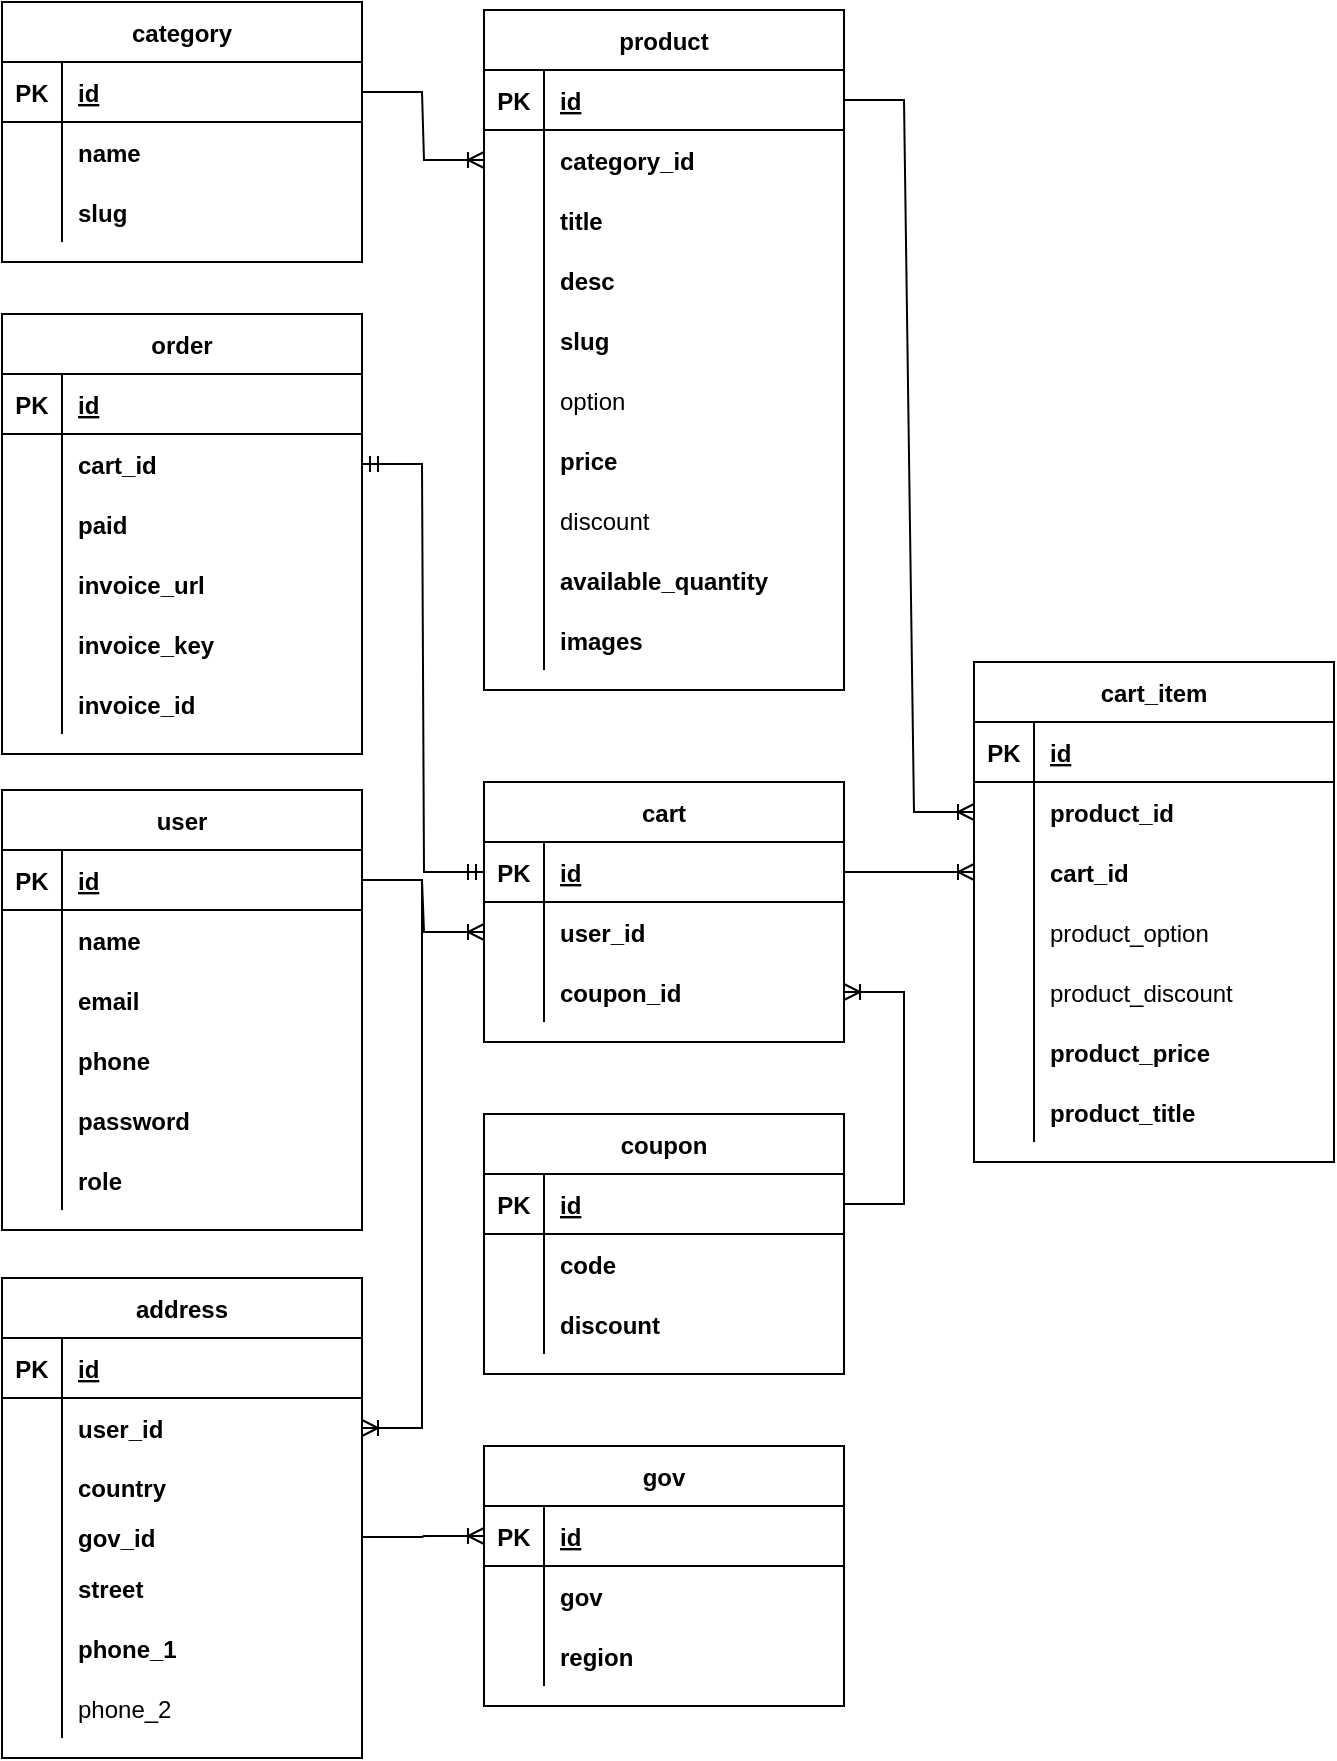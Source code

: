 <mxfile version="20.2.0" type="github">
  <diagram id="yO4egtlztJF1UKLNUE9K" name="Page-1">
    <mxGraphModel dx="1887" dy="2080" grid="1" gridSize="10" guides="1" tooltips="1" connect="1" arrows="1" fold="1" page="1" pageScale="1" pageWidth="850" pageHeight="1100" math="0" shadow="0">
      <root>
        <mxCell id="0" />
        <mxCell id="1" parent="0" />
        <mxCell id="jZWgJEJeX2BFUcKFa5xR-1" value="user" style="shape=table;startSize=30;container=1;collapsible=1;childLayout=tableLayout;fixedRows=1;rowLines=0;fontStyle=1;align=center;resizeLast=1;" parent="1" vertex="1">
          <mxGeometry x="122" y="-166" width="180" height="220" as="geometry" />
        </mxCell>
        <mxCell id="jZWgJEJeX2BFUcKFa5xR-2" value="" style="shape=tableRow;horizontal=0;startSize=0;swimlaneHead=0;swimlaneBody=0;fillColor=none;collapsible=0;dropTarget=0;points=[[0,0.5],[1,0.5]];portConstraint=eastwest;top=0;left=0;right=0;bottom=1;" parent="jZWgJEJeX2BFUcKFa5xR-1" vertex="1">
          <mxGeometry y="30" width="180" height="30" as="geometry" />
        </mxCell>
        <mxCell id="jZWgJEJeX2BFUcKFa5xR-3" value="PK" style="shape=partialRectangle;connectable=0;fillColor=none;top=0;left=0;bottom=0;right=0;fontStyle=1;overflow=hidden;" parent="jZWgJEJeX2BFUcKFa5xR-2" vertex="1">
          <mxGeometry width="30" height="30" as="geometry">
            <mxRectangle width="30" height="30" as="alternateBounds" />
          </mxGeometry>
        </mxCell>
        <mxCell id="jZWgJEJeX2BFUcKFa5xR-4" value="id" style="shape=partialRectangle;connectable=0;fillColor=none;top=0;left=0;bottom=0;right=0;align=left;spacingLeft=6;fontStyle=5;overflow=hidden;" parent="jZWgJEJeX2BFUcKFa5xR-2" vertex="1">
          <mxGeometry x="30" width="150" height="30" as="geometry">
            <mxRectangle width="150" height="30" as="alternateBounds" />
          </mxGeometry>
        </mxCell>
        <mxCell id="jZWgJEJeX2BFUcKFa5xR-5" value="" style="shape=tableRow;horizontal=0;startSize=0;swimlaneHead=0;swimlaneBody=0;fillColor=none;collapsible=0;dropTarget=0;points=[[0,0.5],[1,0.5]];portConstraint=eastwest;top=0;left=0;right=0;bottom=0;" parent="jZWgJEJeX2BFUcKFa5xR-1" vertex="1">
          <mxGeometry y="60" width="180" height="30" as="geometry" />
        </mxCell>
        <mxCell id="jZWgJEJeX2BFUcKFa5xR-6" value="" style="shape=partialRectangle;connectable=0;fillColor=none;top=0;left=0;bottom=0;right=0;editable=1;overflow=hidden;" parent="jZWgJEJeX2BFUcKFa5xR-5" vertex="1">
          <mxGeometry width="30" height="30" as="geometry">
            <mxRectangle width="30" height="30" as="alternateBounds" />
          </mxGeometry>
        </mxCell>
        <mxCell id="jZWgJEJeX2BFUcKFa5xR-7" value="name" style="shape=partialRectangle;connectable=0;fillColor=none;top=0;left=0;bottom=0;right=0;align=left;spacingLeft=6;overflow=hidden;fontStyle=1" parent="jZWgJEJeX2BFUcKFa5xR-5" vertex="1">
          <mxGeometry x="30" width="150" height="30" as="geometry">
            <mxRectangle width="150" height="30" as="alternateBounds" />
          </mxGeometry>
        </mxCell>
        <mxCell id="jZWgJEJeX2BFUcKFa5xR-19" value="" style="shape=tableRow;horizontal=0;startSize=0;swimlaneHead=0;swimlaneBody=0;fillColor=none;collapsible=0;dropTarget=0;points=[[0,0.5],[1,0.5]];portConstraint=eastwest;top=0;left=0;right=0;bottom=0;" parent="jZWgJEJeX2BFUcKFa5xR-1" vertex="1">
          <mxGeometry y="90" width="180" height="30" as="geometry" />
        </mxCell>
        <mxCell id="jZWgJEJeX2BFUcKFa5xR-20" value="" style="shape=partialRectangle;connectable=0;fillColor=none;top=0;left=0;bottom=0;right=0;editable=1;overflow=hidden;" parent="jZWgJEJeX2BFUcKFa5xR-19" vertex="1">
          <mxGeometry width="30" height="30" as="geometry">
            <mxRectangle width="30" height="30" as="alternateBounds" />
          </mxGeometry>
        </mxCell>
        <mxCell id="jZWgJEJeX2BFUcKFa5xR-21" value="email" style="shape=partialRectangle;connectable=0;fillColor=none;top=0;left=0;bottom=0;right=0;align=left;spacingLeft=6;overflow=hidden;fontStyle=1" parent="jZWgJEJeX2BFUcKFa5xR-19" vertex="1">
          <mxGeometry x="30" width="150" height="30" as="geometry">
            <mxRectangle width="150" height="30" as="alternateBounds" />
          </mxGeometry>
        </mxCell>
        <mxCell id="jZWgJEJeX2BFUcKFa5xR-22" value="" style="shape=tableRow;horizontal=0;startSize=0;swimlaneHead=0;swimlaneBody=0;fillColor=none;collapsible=0;dropTarget=0;points=[[0,0.5],[1,0.5]];portConstraint=eastwest;top=0;left=0;right=0;bottom=0;" parent="jZWgJEJeX2BFUcKFa5xR-1" vertex="1">
          <mxGeometry y="120" width="180" height="30" as="geometry" />
        </mxCell>
        <mxCell id="jZWgJEJeX2BFUcKFa5xR-23" value="" style="shape=partialRectangle;connectable=0;fillColor=none;top=0;left=0;bottom=0;right=0;editable=1;overflow=hidden;" parent="jZWgJEJeX2BFUcKFa5xR-22" vertex="1">
          <mxGeometry width="30" height="30" as="geometry">
            <mxRectangle width="30" height="30" as="alternateBounds" />
          </mxGeometry>
        </mxCell>
        <mxCell id="jZWgJEJeX2BFUcKFa5xR-24" value="phone" style="shape=partialRectangle;connectable=0;fillColor=none;top=0;left=0;bottom=0;right=0;align=left;spacingLeft=6;overflow=hidden;fontStyle=1" parent="jZWgJEJeX2BFUcKFa5xR-22" vertex="1">
          <mxGeometry x="30" width="150" height="30" as="geometry">
            <mxRectangle width="150" height="30" as="alternateBounds" />
          </mxGeometry>
        </mxCell>
        <mxCell id="jZWgJEJeX2BFUcKFa5xR-25" value="" style="shape=tableRow;horizontal=0;startSize=0;swimlaneHead=0;swimlaneBody=0;fillColor=none;collapsible=0;dropTarget=0;points=[[0,0.5],[1,0.5]];portConstraint=eastwest;top=0;left=0;right=0;bottom=0;" parent="jZWgJEJeX2BFUcKFa5xR-1" vertex="1">
          <mxGeometry y="150" width="180" height="30" as="geometry" />
        </mxCell>
        <mxCell id="jZWgJEJeX2BFUcKFa5xR-26" value="" style="shape=partialRectangle;connectable=0;fillColor=none;top=0;left=0;bottom=0;right=0;editable=1;overflow=hidden;" parent="jZWgJEJeX2BFUcKFa5xR-25" vertex="1">
          <mxGeometry width="30" height="30" as="geometry">
            <mxRectangle width="30" height="30" as="alternateBounds" />
          </mxGeometry>
        </mxCell>
        <mxCell id="jZWgJEJeX2BFUcKFa5xR-27" value="password" style="shape=partialRectangle;connectable=0;fillColor=none;top=0;left=0;bottom=0;right=0;align=left;spacingLeft=6;overflow=hidden;fontStyle=1" parent="jZWgJEJeX2BFUcKFa5xR-25" vertex="1">
          <mxGeometry x="30" width="150" height="30" as="geometry">
            <mxRectangle width="150" height="30" as="alternateBounds" />
          </mxGeometry>
        </mxCell>
        <mxCell id="fHHuDOQ30_a5mqjMAc2Q-1" value="" style="shape=tableRow;horizontal=0;startSize=0;swimlaneHead=0;swimlaneBody=0;fillColor=none;collapsible=0;dropTarget=0;points=[[0,0.5],[1,0.5]];portConstraint=eastwest;top=0;left=0;right=0;bottom=0;" vertex="1" parent="jZWgJEJeX2BFUcKFa5xR-1">
          <mxGeometry y="180" width="180" height="30" as="geometry" />
        </mxCell>
        <mxCell id="fHHuDOQ30_a5mqjMAc2Q-2" value="" style="shape=partialRectangle;connectable=0;fillColor=none;top=0;left=0;bottom=0;right=0;editable=1;overflow=hidden;" vertex="1" parent="fHHuDOQ30_a5mqjMAc2Q-1">
          <mxGeometry width="30" height="30" as="geometry">
            <mxRectangle width="30" height="30" as="alternateBounds" />
          </mxGeometry>
        </mxCell>
        <mxCell id="fHHuDOQ30_a5mqjMAc2Q-3" value="role" style="shape=partialRectangle;connectable=0;fillColor=none;top=0;left=0;bottom=0;right=0;align=left;spacingLeft=6;overflow=hidden;fontStyle=1" vertex="1" parent="fHHuDOQ30_a5mqjMAc2Q-1">
          <mxGeometry x="30" width="150" height="30" as="geometry">
            <mxRectangle width="150" height="30" as="alternateBounds" />
          </mxGeometry>
        </mxCell>
        <mxCell id="jZWgJEJeX2BFUcKFa5xR-31" value="address" style="shape=table;startSize=30;container=1;collapsible=1;childLayout=tableLayout;fixedRows=1;rowLines=0;fontStyle=1;align=center;resizeLast=1;" parent="1" vertex="1">
          <mxGeometry x="122" y="78" width="180" height="240" as="geometry" />
        </mxCell>
        <mxCell id="jZWgJEJeX2BFUcKFa5xR-32" value="" style="shape=tableRow;horizontal=0;startSize=0;swimlaneHead=0;swimlaneBody=0;fillColor=none;collapsible=0;dropTarget=0;points=[[0,0.5],[1,0.5]];portConstraint=eastwest;top=0;left=0;right=0;bottom=1;" parent="jZWgJEJeX2BFUcKFa5xR-31" vertex="1">
          <mxGeometry y="30" width="180" height="30" as="geometry" />
        </mxCell>
        <mxCell id="jZWgJEJeX2BFUcKFa5xR-33" value="PK" style="shape=partialRectangle;connectable=0;fillColor=none;top=0;left=0;bottom=0;right=0;fontStyle=1;overflow=hidden;" parent="jZWgJEJeX2BFUcKFa5xR-32" vertex="1">
          <mxGeometry width="30" height="30" as="geometry">
            <mxRectangle width="30" height="30" as="alternateBounds" />
          </mxGeometry>
        </mxCell>
        <mxCell id="jZWgJEJeX2BFUcKFa5xR-34" value="id" style="shape=partialRectangle;connectable=0;fillColor=none;top=0;left=0;bottom=0;right=0;align=left;spacingLeft=6;fontStyle=5;overflow=hidden;" parent="jZWgJEJeX2BFUcKFa5xR-32" vertex="1">
          <mxGeometry x="30" width="150" height="30" as="geometry">
            <mxRectangle width="150" height="30" as="alternateBounds" />
          </mxGeometry>
        </mxCell>
        <mxCell id="jZWgJEJeX2BFUcKFa5xR-35" value="" style="shape=tableRow;horizontal=0;startSize=0;swimlaneHead=0;swimlaneBody=0;fillColor=none;collapsible=0;dropTarget=0;points=[[0,0.5],[1,0.5]];portConstraint=eastwest;top=0;left=0;right=0;bottom=0;" parent="jZWgJEJeX2BFUcKFa5xR-31" vertex="1">
          <mxGeometry y="60" width="180" height="30" as="geometry" />
        </mxCell>
        <mxCell id="jZWgJEJeX2BFUcKFa5xR-36" value="" style="shape=partialRectangle;connectable=0;fillColor=none;top=0;left=0;bottom=0;right=0;editable=1;overflow=hidden;" parent="jZWgJEJeX2BFUcKFa5xR-35" vertex="1">
          <mxGeometry width="30" height="30" as="geometry">
            <mxRectangle width="30" height="30" as="alternateBounds" />
          </mxGeometry>
        </mxCell>
        <mxCell id="jZWgJEJeX2BFUcKFa5xR-37" value="user_id" style="shape=partialRectangle;connectable=0;fillColor=none;top=0;left=0;bottom=0;right=0;align=left;spacingLeft=6;overflow=hidden;fontStyle=1" parent="jZWgJEJeX2BFUcKFa5xR-35" vertex="1">
          <mxGeometry x="30" width="150" height="30" as="geometry">
            <mxRectangle width="150" height="30" as="alternateBounds" />
          </mxGeometry>
        </mxCell>
        <mxCell id="jZWgJEJeX2BFUcKFa5xR-44" value="" style="shape=tableRow;horizontal=0;startSize=0;swimlaneHead=0;swimlaneBody=0;fillColor=none;collapsible=0;dropTarget=0;points=[[0,0.5],[1,0.5]];portConstraint=eastwest;top=0;left=0;right=0;bottom=0;" parent="jZWgJEJeX2BFUcKFa5xR-31" vertex="1">
          <mxGeometry y="90" width="180" height="29" as="geometry" />
        </mxCell>
        <mxCell id="jZWgJEJeX2BFUcKFa5xR-45" value="" style="shape=partialRectangle;connectable=0;fillColor=none;top=0;left=0;bottom=0;right=0;editable=1;overflow=hidden;" parent="jZWgJEJeX2BFUcKFa5xR-44" vertex="1">
          <mxGeometry width="30" height="29" as="geometry">
            <mxRectangle width="30" height="29" as="alternateBounds" />
          </mxGeometry>
        </mxCell>
        <mxCell id="jZWgJEJeX2BFUcKFa5xR-46" value="country" style="shape=partialRectangle;connectable=0;fillColor=none;top=0;left=0;bottom=0;right=0;align=left;spacingLeft=6;overflow=hidden;fontStyle=1" parent="jZWgJEJeX2BFUcKFa5xR-44" vertex="1">
          <mxGeometry x="30" width="150" height="29" as="geometry">
            <mxRectangle width="150" height="29" as="alternateBounds" />
          </mxGeometry>
        </mxCell>
        <mxCell id="jZWgJEJeX2BFUcKFa5xR-47" value="" style="shape=tableRow;horizontal=0;startSize=0;swimlaneHead=0;swimlaneBody=0;fillColor=none;collapsible=0;dropTarget=0;points=[[0,0.5],[1,0.5]];portConstraint=eastwest;top=0;left=0;right=0;bottom=0;" parent="jZWgJEJeX2BFUcKFa5xR-31" vertex="1">
          <mxGeometry y="119" width="180" height="21" as="geometry" />
        </mxCell>
        <mxCell id="jZWgJEJeX2BFUcKFa5xR-48" value="" style="shape=partialRectangle;connectable=0;fillColor=none;top=0;left=0;bottom=0;right=0;editable=1;overflow=hidden;" parent="jZWgJEJeX2BFUcKFa5xR-47" vertex="1">
          <mxGeometry width="30" height="21" as="geometry">
            <mxRectangle width="30" height="21" as="alternateBounds" />
          </mxGeometry>
        </mxCell>
        <mxCell id="jZWgJEJeX2BFUcKFa5xR-49" value="gov_id" style="shape=partialRectangle;connectable=0;fillColor=none;top=0;left=0;bottom=0;right=0;align=left;spacingLeft=6;overflow=hidden;fontStyle=1" parent="jZWgJEJeX2BFUcKFa5xR-47" vertex="1">
          <mxGeometry x="30" width="150" height="21" as="geometry">
            <mxRectangle width="150" height="21" as="alternateBounds" />
          </mxGeometry>
        </mxCell>
        <mxCell id="jZWgJEJeX2BFUcKFa5xR-54" value="" style="shape=tableRow;horizontal=0;startSize=0;swimlaneHead=0;swimlaneBody=0;fillColor=none;collapsible=0;dropTarget=0;points=[[0,0.5],[1,0.5]];portConstraint=eastwest;top=0;left=0;right=0;bottom=0;" parent="jZWgJEJeX2BFUcKFa5xR-31" vertex="1">
          <mxGeometry y="140" width="180" height="30" as="geometry" />
        </mxCell>
        <mxCell id="jZWgJEJeX2BFUcKFa5xR-55" value="" style="shape=partialRectangle;connectable=0;fillColor=none;top=0;left=0;bottom=0;right=0;editable=1;overflow=hidden;" parent="jZWgJEJeX2BFUcKFa5xR-54" vertex="1">
          <mxGeometry width="30" height="30" as="geometry">
            <mxRectangle width="30" height="30" as="alternateBounds" />
          </mxGeometry>
        </mxCell>
        <mxCell id="jZWgJEJeX2BFUcKFa5xR-56" value="street" style="shape=partialRectangle;connectable=0;fillColor=none;top=0;left=0;bottom=0;right=0;align=left;spacingLeft=6;overflow=hidden;fontStyle=1" parent="jZWgJEJeX2BFUcKFa5xR-54" vertex="1">
          <mxGeometry x="30" width="150" height="30" as="geometry">
            <mxRectangle width="150" height="30" as="alternateBounds" />
          </mxGeometry>
        </mxCell>
        <mxCell id="fHHuDOQ30_a5mqjMAc2Q-124" value="" style="shape=tableRow;horizontal=0;startSize=0;swimlaneHead=0;swimlaneBody=0;fillColor=none;collapsible=0;dropTarget=0;points=[[0,0.5],[1,0.5]];portConstraint=eastwest;top=0;left=0;right=0;bottom=0;" vertex="1" parent="jZWgJEJeX2BFUcKFa5xR-31">
          <mxGeometry y="170" width="180" height="30" as="geometry" />
        </mxCell>
        <mxCell id="fHHuDOQ30_a5mqjMAc2Q-125" value="" style="shape=partialRectangle;connectable=0;fillColor=none;top=0;left=0;bottom=0;right=0;editable=1;overflow=hidden;" vertex="1" parent="fHHuDOQ30_a5mqjMAc2Q-124">
          <mxGeometry width="30" height="30" as="geometry">
            <mxRectangle width="30" height="30" as="alternateBounds" />
          </mxGeometry>
        </mxCell>
        <mxCell id="fHHuDOQ30_a5mqjMAc2Q-126" value="phone_1" style="shape=partialRectangle;connectable=0;fillColor=none;top=0;left=0;bottom=0;right=0;align=left;spacingLeft=6;overflow=hidden;fontStyle=1" vertex="1" parent="fHHuDOQ30_a5mqjMAc2Q-124">
          <mxGeometry x="30" width="150" height="30" as="geometry">
            <mxRectangle width="150" height="30" as="alternateBounds" />
          </mxGeometry>
        </mxCell>
        <mxCell id="fHHuDOQ30_a5mqjMAc2Q-127" value="" style="shape=tableRow;horizontal=0;startSize=0;swimlaneHead=0;swimlaneBody=0;fillColor=none;collapsible=0;dropTarget=0;points=[[0,0.5],[1,0.5]];portConstraint=eastwest;top=0;left=0;right=0;bottom=0;" vertex="1" parent="jZWgJEJeX2BFUcKFa5xR-31">
          <mxGeometry y="200" width="180" height="30" as="geometry" />
        </mxCell>
        <mxCell id="fHHuDOQ30_a5mqjMAc2Q-128" value="" style="shape=partialRectangle;connectable=0;fillColor=none;top=0;left=0;bottom=0;right=0;editable=1;overflow=hidden;" vertex="1" parent="fHHuDOQ30_a5mqjMAc2Q-127">
          <mxGeometry width="30" height="30" as="geometry">
            <mxRectangle width="30" height="30" as="alternateBounds" />
          </mxGeometry>
        </mxCell>
        <mxCell id="fHHuDOQ30_a5mqjMAc2Q-129" value="phone_2" style="shape=partialRectangle;connectable=0;fillColor=none;top=0;left=0;bottom=0;right=0;align=left;spacingLeft=6;overflow=hidden;fontStyle=0" vertex="1" parent="fHHuDOQ30_a5mqjMAc2Q-127">
          <mxGeometry x="30" width="150" height="30" as="geometry">
            <mxRectangle width="150" height="30" as="alternateBounds" />
          </mxGeometry>
        </mxCell>
        <mxCell id="jZWgJEJeX2BFUcKFa5xR-53" value="" style="edgeStyle=entityRelationEdgeStyle;fontSize=12;html=1;endArrow=ERoneToMany;rounded=0;exitX=1;exitY=0.5;exitDx=0;exitDy=0;startSize=15;entryX=1;entryY=0.5;entryDx=0;entryDy=0;" parent="1" source="jZWgJEJeX2BFUcKFa5xR-2" target="jZWgJEJeX2BFUcKFa5xR-35" edge="1">
          <mxGeometry width="100" height="100" relative="1" as="geometry">
            <mxPoint x="301" y="-37" as="sourcePoint" />
            <mxPoint x="351" y="123" as="targetPoint" />
          </mxGeometry>
        </mxCell>
        <mxCell id="jZWgJEJeX2BFUcKFa5xR-57" value="product" style="shape=table;startSize=30;container=1;collapsible=1;childLayout=tableLayout;fixedRows=1;rowLines=0;fontStyle=1;align=center;resizeLast=1;" parent="1" vertex="1">
          <mxGeometry x="363" y="-556" width="180" height="340" as="geometry" />
        </mxCell>
        <mxCell id="jZWgJEJeX2BFUcKFa5xR-58" value="" style="shape=tableRow;horizontal=0;startSize=0;swimlaneHead=0;swimlaneBody=0;fillColor=none;collapsible=0;dropTarget=0;points=[[0,0.5],[1,0.5]];portConstraint=eastwest;top=0;left=0;right=0;bottom=1;" parent="jZWgJEJeX2BFUcKFa5xR-57" vertex="1">
          <mxGeometry y="30" width="180" height="30" as="geometry" />
        </mxCell>
        <mxCell id="jZWgJEJeX2BFUcKFa5xR-59" value="PK" style="shape=partialRectangle;connectable=0;fillColor=none;top=0;left=0;bottom=0;right=0;fontStyle=1;overflow=hidden;" parent="jZWgJEJeX2BFUcKFa5xR-58" vertex="1">
          <mxGeometry width="30" height="30" as="geometry">
            <mxRectangle width="30" height="30" as="alternateBounds" />
          </mxGeometry>
        </mxCell>
        <mxCell id="jZWgJEJeX2BFUcKFa5xR-60" value="id" style="shape=partialRectangle;connectable=0;fillColor=none;top=0;left=0;bottom=0;right=0;align=left;spacingLeft=6;fontStyle=5;overflow=hidden;" parent="jZWgJEJeX2BFUcKFa5xR-58" vertex="1">
          <mxGeometry x="30" width="150" height="30" as="geometry">
            <mxRectangle width="150" height="30" as="alternateBounds" />
          </mxGeometry>
        </mxCell>
        <mxCell id="jZWgJEJeX2BFUcKFa5xR-67" value="" style="shape=tableRow;horizontal=0;startSize=0;swimlaneHead=0;swimlaneBody=0;fillColor=none;collapsible=0;dropTarget=0;points=[[0,0.5],[1,0.5]];portConstraint=eastwest;top=0;left=0;right=0;bottom=0;fontStyle=1" parent="jZWgJEJeX2BFUcKFa5xR-57" vertex="1">
          <mxGeometry y="60" width="180" height="30" as="geometry" />
        </mxCell>
        <mxCell id="jZWgJEJeX2BFUcKFa5xR-68" value="" style="shape=partialRectangle;connectable=0;fillColor=none;top=0;left=0;bottom=0;right=0;editable=1;overflow=hidden;" parent="jZWgJEJeX2BFUcKFa5xR-67" vertex="1">
          <mxGeometry width="30" height="30" as="geometry">
            <mxRectangle width="30" height="30" as="alternateBounds" />
          </mxGeometry>
        </mxCell>
        <mxCell id="jZWgJEJeX2BFUcKFa5xR-69" value="category_id" style="shape=partialRectangle;connectable=0;fillColor=none;top=0;left=0;bottom=0;right=0;align=left;spacingLeft=6;overflow=hidden;fontStyle=1" parent="jZWgJEJeX2BFUcKFa5xR-67" vertex="1">
          <mxGeometry x="30" width="150" height="30" as="geometry">
            <mxRectangle width="150" height="30" as="alternateBounds" />
          </mxGeometry>
        </mxCell>
        <mxCell id="fHHuDOQ30_a5mqjMAc2Q-49" value="" style="shape=tableRow;horizontal=0;startSize=0;swimlaneHead=0;swimlaneBody=0;fillColor=none;collapsible=0;dropTarget=0;points=[[0,0.5],[1,0.5]];portConstraint=eastwest;top=0;left=0;right=0;bottom=0;fontStyle=1" vertex="1" parent="jZWgJEJeX2BFUcKFa5xR-57">
          <mxGeometry y="90" width="180" height="30" as="geometry" />
        </mxCell>
        <mxCell id="fHHuDOQ30_a5mqjMAc2Q-50" value="" style="shape=partialRectangle;connectable=0;fillColor=none;top=0;left=0;bottom=0;right=0;editable=1;overflow=hidden;" vertex="1" parent="fHHuDOQ30_a5mqjMAc2Q-49">
          <mxGeometry width="30" height="30" as="geometry">
            <mxRectangle width="30" height="30" as="alternateBounds" />
          </mxGeometry>
        </mxCell>
        <mxCell id="fHHuDOQ30_a5mqjMAc2Q-51" value="title" style="shape=partialRectangle;connectable=0;fillColor=none;top=0;left=0;bottom=0;right=0;align=left;spacingLeft=6;overflow=hidden;fontStyle=1" vertex="1" parent="fHHuDOQ30_a5mqjMAc2Q-49">
          <mxGeometry x="30" width="150" height="30" as="geometry">
            <mxRectangle width="150" height="30" as="alternateBounds" />
          </mxGeometry>
        </mxCell>
        <mxCell id="fHHuDOQ30_a5mqjMAc2Q-52" value="" style="shape=tableRow;horizontal=0;startSize=0;swimlaneHead=0;swimlaneBody=0;fillColor=none;collapsible=0;dropTarget=0;points=[[0,0.5],[1,0.5]];portConstraint=eastwest;top=0;left=0;right=0;bottom=0;fontStyle=1" vertex="1" parent="jZWgJEJeX2BFUcKFa5xR-57">
          <mxGeometry y="120" width="180" height="30" as="geometry" />
        </mxCell>
        <mxCell id="fHHuDOQ30_a5mqjMAc2Q-53" value="" style="shape=partialRectangle;connectable=0;fillColor=none;top=0;left=0;bottom=0;right=0;editable=1;overflow=hidden;" vertex="1" parent="fHHuDOQ30_a5mqjMAc2Q-52">
          <mxGeometry width="30" height="30" as="geometry">
            <mxRectangle width="30" height="30" as="alternateBounds" />
          </mxGeometry>
        </mxCell>
        <mxCell id="fHHuDOQ30_a5mqjMAc2Q-54" value="desc" style="shape=partialRectangle;connectable=0;fillColor=none;top=0;left=0;bottom=0;right=0;align=left;spacingLeft=6;overflow=hidden;fontStyle=1" vertex="1" parent="fHHuDOQ30_a5mqjMAc2Q-52">
          <mxGeometry x="30" width="150" height="30" as="geometry">
            <mxRectangle width="150" height="30" as="alternateBounds" />
          </mxGeometry>
        </mxCell>
        <mxCell id="fHHuDOQ30_a5mqjMAc2Q-55" value="" style="shape=tableRow;horizontal=0;startSize=0;swimlaneHead=0;swimlaneBody=0;fillColor=none;collapsible=0;dropTarget=0;points=[[0,0.5],[1,0.5]];portConstraint=eastwest;top=0;left=0;right=0;bottom=0;fontStyle=1" vertex="1" parent="jZWgJEJeX2BFUcKFa5xR-57">
          <mxGeometry y="150" width="180" height="30" as="geometry" />
        </mxCell>
        <mxCell id="fHHuDOQ30_a5mqjMAc2Q-56" value="" style="shape=partialRectangle;connectable=0;fillColor=none;top=0;left=0;bottom=0;right=0;editable=1;overflow=hidden;" vertex="1" parent="fHHuDOQ30_a5mqjMAc2Q-55">
          <mxGeometry width="30" height="30" as="geometry">
            <mxRectangle width="30" height="30" as="alternateBounds" />
          </mxGeometry>
        </mxCell>
        <mxCell id="fHHuDOQ30_a5mqjMAc2Q-57" value="slug" style="shape=partialRectangle;connectable=0;fillColor=none;top=0;left=0;bottom=0;right=0;align=left;spacingLeft=6;overflow=hidden;fontStyle=1" vertex="1" parent="fHHuDOQ30_a5mqjMAc2Q-55">
          <mxGeometry x="30" width="150" height="30" as="geometry">
            <mxRectangle width="150" height="30" as="alternateBounds" />
          </mxGeometry>
        </mxCell>
        <mxCell id="fHHuDOQ30_a5mqjMAc2Q-59" value="" style="shape=tableRow;horizontal=0;startSize=0;swimlaneHead=0;swimlaneBody=0;fillColor=none;collapsible=0;dropTarget=0;points=[[0,0.5],[1,0.5]];portConstraint=eastwest;top=0;left=0;right=0;bottom=0;fontStyle=1" vertex="1" parent="jZWgJEJeX2BFUcKFa5xR-57">
          <mxGeometry y="180" width="180" height="30" as="geometry" />
        </mxCell>
        <mxCell id="fHHuDOQ30_a5mqjMAc2Q-60" value="" style="shape=partialRectangle;connectable=0;fillColor=none;top=0;left=0;bottom=0;right=0;editable=1;overflow=hidden;" vertex="1" parent="fHHuDOQ30_a5mqjMAc2Q-59">
          <mxGeometry width="30" height="30" as="geometry">
            <mxRectangle width="30" height="30" as="alternateBounds" />
          </mxGeometry>
        </mxCell>
        <mxCell id="fHHuDOQ30_a5mqjMAc2Q-61" value="option" style="shape=partialRectangle;connectable=0;fillColor=none;top=0;left=0;bottom=0;right=0;align=left;spacingLeft=6;overflow=hidden;fontStyle=0" vertex="1" parent="fHHuDOQ30_a5mqjMAc2Q-59">
          <mxGeometry x="30" width="150" height="30" as="geometry">
            <mxRectangle width="150" height="30" as="alternateBounds" />
          </mxGeometry>
        </mxCell>
        <mxCell id="fHHuDOQ30_a5mqjMAc2Q-62" value="" style="shape=tableRow;horizontal=0;startSize=0;swimlaneHead=0;swimlaneBody=0;fillColor=none;collapsible=0;dropTarget=0;points=[[0,0.5],[1,0.5]];portConstraint=eastwest;top=0;left=0;right=0;bottom=0;fontStyle=1" vertex="1" parent="jZWgJEJeX2BFUcKFa5xR-57">
          <mxGeometry y="210" width="180" height="30" as="geometry" />
        </mxCell>
        <mxCell id="fHHuDOQ30_a5mqjMAc2Q-63" value="" style="shape=partialRectangle;connectable=0;fillColor=none;top=0;left=0;bottom=0;right=0;editable=1;overflow=hidden;" vertex="1" parent="fHHuDOQ30_a5mqjMAc2Q-62">
          <mxGeometry width="30" height="30" as="geometry">
            <mxRectangle width="30" height="30" as="alternateBounds" />
          </mxGeometry>
        </mxCell>
        <mxCell id="fHHuDOQ30_a5mqjMAc2Q-64" value="price" style="shape=partialRectangle;connectable=0;fillColor=none;top=0;left=0;bottom=0;right=0;align=left;spacingLeft=6;overflow=hidden;fontStyle=1" vertex="1" parent="fHHuDOQ30_a5mqjMAc2Q-62">
          <mxGeometry x="30" width="150" height="30" as="geometry">
            <mxRectangle width="150" height="30" as="alternateBounds" />
          </mxGeometry>
        </mxCell>
        <mxCell id="fHHuDOQ30_a5mqjMAc2Q-65" value="" style="shape=tableRow;horizontal=0;startSize=0;swimlaneHead=0;swimlaneBody=0;fillColor=none;collapsible=0;dropTarget=0;points=[[0,0.5],[1,0.5]];portConstraint=eastwest;top=0;left=0;right=0;bottom=0;fontStyle=1" vertex="1" parent="jZWgJEJeX2BFUcKFa5xR-57">
          <mxGeometry y="240" width="180" height="30" as="geometry" />
        </mxCell>
        <mxCell id="fHHuDOQ30_a5mqjMAc2Q-66" value="" style="shape=partialRectangle;connectable=0;fillColor=none;top=0;left=0;bottom=0;right=0;editable=1;overflow=hidden;" vertex="1" parent="fHHuDOQ30_a5mqjMAc2Q-65">
          <mxGeometry width="30" height="30" as="geometry">
            <mxRectangle width="30" height="30" as="alternateBounds" />
          </mxGeometry>
        </mxCell>
        <mxCell id="fHHuDOQ30_a5mqjMAc2Q-67" value="discount" style="shape=partialRectangle;connectable=0;fillColor=none;top=0;left=0;bottom=0;right=0;align=left;spacingLeft=6;overflow=hidden;fontStyle=0" vertex="1" parent="fHHuDOQ30_a5mqjMAc2Q-65">
          <mxGeometry x="30" width="150" height="30" as="geometry">
            <mxRectangle width="150" height="30" as="alternateBounds" />
          </mxGeometry>
        </mxCell>
        <mxCell id="fHHuDOQ30_a5mqjMAc2Q-68" value="" style="shape=tableRow;horizontal=0;startSize=0;swimlaneHead=0;swimlaneBody=0;fillColor=none;collapsible=0;dropTarget=0;points=[[0,0.5],[1,0.5]];portConstraint=eastwest;top=0;left=0;right=0;bottom=0;fontStyle=1" vertex="1" parent="jZWgJEJeX2BFUcKFa5xR-57">
          <mxGeometry y="270" width="180" height="30" as="geometry" />
        </mxCell>
        <mxCell id="fHHuDOQ30_a5mqjMAc2Q-69" value="" style="shape=partialRectangle;connectable=0;fillColor=none;top=0;left=0;bottom=0;right=0;editable=1;overflow=hidden;" vertex="1" parent="fHHuDOQ30_a5mqjMAc2Q-68">
          <mxGeometry width="30" height="30" as="geometry">
            <mxRectangle width="30" height="30" as="alternateBounds" />
          </mxGeometry>
        </mxCell>
        <mxCell id="fHHuDOQ30_a5mqjMAc2Q-70" value="available_quantity" style="shape=partialRectangle;connectable=0;fillColor=none;top=0;left=0;bottom=0;right=0;align=left;spacingLeft=6;overflow=hidden;fontStyle=1" vertex="1" parent="fHHuDOQ30_a5mqjMAc2Q-68">
          <mxGeometry x="30" width="150" height="30" as="geometry">
            <mxRectangle width="150" height="30" as="alternateBounds" />
          </mxGeometry>
        </mxCell>
        <mxCell id="fHHuDOQ30_a5mqjMAc2Q-71" value="" style="shape=tableRow;horizontal=0;startSize=0;swimlaneHead=0;swimlaneBody=0;fillColor=none;collapsible=0;dropTarget=0;points=[[0,0.5],[1,0.5]];portConstraint=eastwest;top=0;left=0;right=0;bottom=0;fontStyle=1" vertex="1" parent="jZWgJEJeX2BFUcKFa5xR-57">
          <mxGeometry y="300" width="180" height="30" as="geometry" />
        </mxCell>
        <mxCell id="fHHuDOQ30_a5mqjMAc2Q-72" value="" style="shape=partialRectangle;connectable=0;fillColor=none;top=0;left=0;bottom=0;right=0;editable=1;overflow=hidden;" vertex="1" parent="fHHuDOQ30_a5mqjMAc2Q-71">
          <mxGeometry width="30" height="30" as="geometry">
            <mxRectangle width="30" height="30" as="alternateBounds" />
          </mxGeometry>
        </mxCell>
        <mxCell id="fHHuDOQ30_a5mqjMAc2Q-73" value="images" style="shape=partialRectangle;connectable=0;fillColor=none;top=0;left=0;bottom=0;right=0;align=left;spacingLeft=6;overflow=hidden;fontStyle=1" vertex="1" parent="fHHuDOQ30_a5mqjMAc2Q-71">
          <mxGeometry x="30" width="150" height="30" as="geometry">
            <mxRectangle width="150" height="30" as="alternateBounds" />
          </mxGeometry>
        </mxCell>
        <mxCell id="fHHuDOQ30_a5mqjMAc2Q-7" value="cart" style="shape=table;startSize=30;container=1;collapsible=1;childLayout=tableLayout;fixedRows=1;rowLines=0;fontStyle=1;align=center;resizeLast=1;" vertex="1" parent="1">
          <mxGeometry x="363" y="-170" width="180" height="130" as="geometry" />
        </mxCell>
        <mxCell id="fHHuDOQ30_a5mqjMAc2Q-8" value="" style="shape=tableRow;horizontal=0;startSize=0;swimlaneHead=0;swimlaneBody=0;fillColor=none;collapsible=0;dropTarget=0;points=[[0,0.5],[1,0.5]];portConstraint=eastwest;top=0;left=0;right=0;bottom=1;" vertex="1" parent="fHHuDOQ30_a5mqjMAc2Q-7">
          <mxGeometry y="30" width="180" height="30" as="geometry" />
        </mxCell>
        <mxCell id="fHHuDOQ30_a5mqjMAc2Q-9" value="PK" style="shape=partialRectangle;connectable=0;fillColor=none;top=0;left=0;bottom=0;right=0;fontStyle=1;overflow=hidden;" vertex="1" parent="fHHuDOQ30_a5mqjMAc2Q-8">
          <mxGeometry width="30" height="30" as="geometry">
            <mxRectangle width="30" height="30" as="alternateBounds" />
          </mxGeometry>
        </mxCell>
        <mxCell id="fHHuDOQ30_a5mqjMAc2Q-10" value="id" style="shape=partialRectangle;connectable=0;fillColor=none;top=0;left=0;bottom=0;right=0;align=left;spacingLeft=6;fontStyle=5;overflow=hidden;" vertex="1" parent="fHHuDOQ30_a5mqjMAc2Q-8">
          <mxGeometry x="30" width="150" height="30" as="geometry">
            <mxRectangle width="150" height="30" as="alternateBounds" />
          </mxGeometry>
        </mxCell>
        <mxCell id="fHHuDOQ30_a5mqjMAc2Q-11" value="" style="shape=tableRow;horizontal=0;startSize=0;swimlaneHead=0;swimlaneBody=0;fillColor=none;collapsible=0;dropTarget=0;points=[[0,0.5],[1,0.5]];portConstraint=eastwest;top=0;left=0;right=0;bottom=0;" vertex="1" parent="fHHuDOQ30_a5mqjMAc2Q-7">
          <mxGeometry y="60" width="180" height="30" as="geometry" />
        </mxCell>
        <mxCell id="fHHuDOQ30_a5mqjMAc2Q-12" value="" style="shape=partialRectangle;connectable=0;fillColor=none;top=0;left=0;bottom=0;right=0;editable=1;overflow=hidden;" vertex="1" parent="fHHuDOQ30_a5mqjMAc2Q-11">
          <mxGeometry width="30" height="30" as="geometry">
            <mxRectangle width="30" height="30" as="alternateBounds" />
          </mxGeometry>
        </mxCell>
        <mxCell id="fHHuDOQ30_a5mqjMAc2Q-13" value="user_id" style="shape=partialRectangle;connectable=0;fillColor=none;top=0;left=0;bottom=0;right=0;align=left;spacingLeft=6;overflow=hidden;fontStyle=1" vertex="1" parent="fHHuDOQ30_a5mqjMAc2Q-11">
          <mxGeometry x="30" width="150" height="30" as="geometry">
            <mxRectangle width="150" height="30" as="alternateBounds" />
          </mxGeometry>
        </mxCell>
        <mxCell id="fHHuDOQ30_a5mqjMAc2Q-96" value="" style="shape=tableRow;horizontal=0;startSize=0;swimlaneHead=0;swimlaneBody=0;fillColor=none;collapsible=0;dropTarget=0;points=[[0,0.5],[1,0.5]];portConstraint=eastwest;top=0;left=0;right=0;bottom=0;" vertex="1" parent="fHHuDOQ30_a5mqjMAc2Q-7">
          <mxGeometry y="90" width="180" height="30" as="geometry" />
        </mxCell>
        <mxCell id="fHHuDOQ30_a5mqjMAc2Q-97" value="" style="shape=partialRectangle;connectable=0;fillColor=none;top=0;left=0;bottom=0;right=0;editable=1;overflow=hidden;" vertex="1" parent="fHHuDOQ30_a5mqjMAc2Q-96">
          <mxGeometry width="30" height="30" as="geometry">
            <mxRectangle width="30" height="30" as="alternateBounds" />
          </mxGeometry>
        </mxCell>
        <mxCell id="fHHuDOQ30_a5mqjMAc2Q-98" value="coupon_id" style="shape=partialRectangle;connectable=0;fillColor=none;top=0;left=0;bottom=0;right=0;align=left;spacingLeft=6;overflow=hidden;fontStyle=1" vertex="1" parent="fHHuDOQ30_a5mqjMAc2Q-96">
          <mxGeometry x="30" width="150" height="30" as="geometry">
            <mxRectangle width="150" height="30" as="alternateBounds" />
          </mxGeometry>
        </mxCell>
        <mxCell id="fHHuDOQ30_a5mqjMAc2Q-20" value="" style="edgeStyle=entityRelationEdgeStyle;fontSize=12;html=1;endArrow=ERoneToMany;rounded=0;exitX=1;exitY=0.5;exitDx=0;exitDy=0;entryX=0;entryY=0.5;entryDx=0;entryDy=0;" edge="1" parent="1" source="jZWgJEJeX2BFUcKFa5xR-2" target="fHHuDOQ30_a5mqjMAc2Q-11">
          <mxGeometry width="100" height="100" relative="1" as="geometry">
            <mxPoint x="451" y="50" as="sourcePoint" />
            <mxPoint x="551" y="-50" as="targetPoint" />
          </mxGeometry>
        </mxCell>
        <mxCell id="fHHuDOQ30_a5mqjMAc2Q-21" value="cart_item" style="shape=table;startSize=30;container=1;collapsible=1;childLayout=tableLayout;fixedRows=1;rowLines=0;fontStyle=1;align=center;resizeLast=1;" vertex="1" parent="1">
          <mxGeometry x="608" y="-230" width="180" height="250" as="geometry" />
        </mxCell>
        <mxCell id="fHHuDOQ30_a5mqjMAc2Q-22" value="" style="shape=tableRow;horizontal=0;startSize=0;swimlaneHead=0;swimlaneBody=0;fillColor=none;collapsible=0;dropTarget=0;points=[[0,0.5],[1,0.5]];portConstraint=eastwest;top=0;left=0;right=0;bottom=1;" vertex="1" parent="fHHuDOQ30_a5mqjMAc2Q-21">
          <mxGeometry y="30" width="180" height="30" as="geometry" />
        </mxCell>
        <mxCell id="fHHuDOQ30_a5mqjMAc2Q-23" value="PK" style="shape=partialRectangle;connectable=0;fillColor=none;top=0;left=0;bottom=0;right=0;fontStyle=1;overflow=hidden;" vertex="1" parent="fHHuDOQ30_a5mqjMAc2Q-22">
          <mxGeometry width="30" height="30" as="geometry">
            <mxRectangle width="30" height="30" as="alternateBounds" />
          </mxGeometry>
        </mxCell>
        <mxCell id="fHHuDOQ30_a5mqjMAc2Q-24" value="id" style="shape=partialRectangle;connectable=0;fillColor=none;top=0;left=0;bottom=0;right=0;align=left;spacingLeft=6;fontStyle=5;overflow=hidden;" vertex="1" parent="fHHuDOQ30_a5mqjMAc2Q-22">
          <mxGeometry x="30" width="150" height="30" as="geometry">
            <mxRectangle width="150" height="30" as="alternateBounds" />
          </mxGeometry>
        </mxCell>
        <mxCell id="fHHuDOQ30_a5mqjMAc2Q-25" value="" style="shape=tableRow;horizontal=0;startSize=0;swimlaneHead=0;swimlaneBody=0;fillColor=none;collapsible=0;dropTarget=0;points=[[0,0.5],[1,0.5]];portConstraint=eastwest;top=0;left=0;right=0;bottom=0;" vertex="1" parent="fHHuDOQ30_a5mqjMAc2Q-21">
          <mxGeometry y="60" width="180" height="30" as="geometry" />
        </mxCell>
        <mxCell id="fHHuDOQ30_a5mqjMAc2Q-26" value="" style="shape=partialRectangle;connectable=0;fillColor=none;top=0;left=0;bottom=0;right=0;editable=1;overflow=hidden;" vertex="1" parent="fHHuDOQ30_a5mqjMAc2Q-25">
          <mxGeometry width="30" height="30" as="geometry">
            <mxRectangle width="30" height="30" as="alternateBounds" />
          </mxGeometry>
        </mxCell>
        <mxCell id="fHHuDOQ30_a5mqjMAc2Q-27" value="product_id" style="shape=partialRectangle;connectable=0;fillColor=none;top=0;left=0;bottom=0;right=0;align=left;spacingLeft=6;overflow=hidden;fontStyle=1" vertex="1" parent="fHHuDOQ30_a5mqjMAc2Q-25">
          <mxGeometry x="30" width="150" height="30" as="geometry">
            <mxRectangle width="150" height="30" as="alternateBounds" />
          </mxGeometry>
        </mxCell>
        <mxCell id="fHHuDOQ30_a5mqjMAc2Q-28" value="" style="shape=tableRow;horizontal=0;startSize=0;swimlaneHead=0;swimlaneBody=0;fillColor=none;collapsible=0;dropTarget=0;points=[[0,0.5],[1,0.5]];portConstraint=eastwest;top=0;left=0;right=0;bottom=0;" vertex="1" parent="fHHuDOQ30_a5mqjMAc2Q-21">
          <mxGeometry y="90" width="180" height="30" as="geometry" />
        </mxCell>
        <mxCell id="fHHuDOQ30_a5mqjMAc2Q-29" value="" style="shape=partialRectangle;connectable=0;fillColor=none;top=0;left=0;bottom=0;right=0;editable=1;overflow=hidden;" vertex="1" parent="fHHuDOQ30_a5mqjMAc2Q-28">
          <mxGeometry width="30" height="30" as="geometry">
            <mxRectangle width="30" height="30" as="alternateBounds" />
          </mxGeometry>
        </mxCell>
        <mxCell id="fHHuDOQ30_a5mqjMAc2Q-30" value="cart_id" style="shape=partialRectangle;connectable=0;fillColor=none;top=0;left=0;bottom=0;right=0;align=left;spacingLeft=6;overflow=hidden;fontStyle=1" vertex="1" parent="fHHuDOQ30_a5mqjMAc2Q-28">
          <mxGeometry x="30" width="150" height="30" as="geometry">
            <mxRectangle width="150" height="30" as="alternateBounds" />
          </mxGeometry>
        </mxCell>
        <mxCell id="fHHuDOQ30_a5mqjMAc2Q-31" value="" style="shape=tableRow;horizontal=0;startSize=0;swimlaneHead=0;swimlaneBody=0;fillColor=none;collapsible=0;dropTarget=0;points=[[0,0.5],[1,0.5]];portConstraint=eastwest;top=0;left=0;right=0;bottom=0;" vertex="1" parent="fHHuDOQ30_a5mqjMAc2Q-21">
          <mxGeometry y="120" width="180" height="30" as="geometry" />
        </mxCell>
        <mxCell id="fHHuDOQ30_a5mqjMAc2Q-32" value="" style="shape=partialRectangle;connectable=0;fillColor=none;top=0;left=0;bottom=0;right=0;editable=1;overflow=hidden;" vertex="1" parent="fHHuDOQ30_a5mqjMAc2Q-31">
          <mxGeometry width="30" height="30" as="geometry">
            <mxRectangle width="30" height="30" as="alternateBounds" />
          </mxGeometry>
        </mxCell>
        <mxCell id="fHHuDOQ30_a5mqjMAc2Q-33" value="product_option" style="shape=partialRectangle;connectable=0;fillColor=none;top=0;left=0;bottom=0;right=0;align=left;spacingLeft=6;overflow=hidden;" vertex="1" parent="fHHuDOQ30_a5mqjMAc2Q-31">
          <mxGeometry x="30" width="150" height="30" as="geometry">
            <mxRectangle width="150" height="30" as="alternateBounds" />
          </mxGeometry>
        </mxCell>
        <mxCell id="fHHuDOQ30_a5mqjMAc2Q-77" value="" style="shape=tableRow;horizontal=0;startSize=0;swimlaneHead=0;swimlaneBody=0;fillColor=none;collapsible=0;dropTarget=0;points=[[0,0.5],[1,0.5]];portConstraint=eastwest;top=0;left=0;right=0;bottom=0;" vertex="1" parent="fHHuDOQ30_a5mqjMAc2Q-21">
          <mxGeometry y="150" width="180" height="30" as="geometry" />
        </mxCell>
        <mxCell id="fHHuDOQ30_a5mqjMAc2Q-78" value="" style="shape=partialRectangle;connectable=0;fillColor=none;top=0;left=0;bottom=0;right=0;editable=1;overflow=hidden;" vertex="1" parent="fHHuDOQ30_a5mqjMAc2Q-77">
          <mxGeometry width="30" height="30" as="geometry">
            <mxRectangle width="30" height="30" as="alternateBounds" />
          </mxGeometry>
        </mxCell>
        <mxCell id="fHHuDOQ30_a5mqjMAc2Q-79" value="product_discount" style="shape=partialRectangle;connectable=0;fillColor=none;top=0;left=0;bottom=0;right=0;align=left;spacingLeft=6;overflow=hidden;" vertex="1" parent="fHHuDOQ30_a5mqjMAc2Q-77">
          <mxGeometry x="30" width="150" height="30" as="geometry">
            <mxRectangle width="150" height="30" as="alternateBounds" />
          </mxGeometry>
        </mxCell>
        <mxCell id="fHHuDOQ30_a5mqjMAc2Q-80" value="" style="shape=tableRow;horizontal=0;startSize=0;swimlaneHead=0;swimlaneBody=0;fillColor=none;collapsible=0;dropTarget=0;points=[[0,0.5],[1,0.5]];portConstraint=eastwest;top=0;left=0;right=0;bottom=0;" vertex="1" parent="fHHuDOQ30_a5mqjMAc2Q-21">
          <mxGeometry y="180" width="180" height="30" as="geometry" />
        </mxCell>
        <mxCell id="fHHuDOQ30_a5mqjMAc2Q-81" value="" style="shape=partialRectangle;connectable=0;fillColor=none;top=0;left=0;bottom=0;right=0;editable=1;overflow=hidden;" vertex="1" parent="fHHuDOQ30_a5mqjMAc2Q-80">
          <mxGeometry width="30" height="30" as="geometry">
            <mxRectangle width="30" height="30" as="alternateBounds" />
          </mxGeometry>
        </mxCell>
        <mxCell id="fHHuDOQ30_a5mqjMAc2Q-82" value="product_price" style="shape=partialRectangle;connectable=0;fillColor=none;top=0;left=0;bottom=0;right=0;align=left;spacingLeft=6;overflow=hidden;fontStyle=1" vertex="1" parent="fHHuDOQ30_a5mqjMAc2Q-80">
          <mxGeometry x="30" width="150" height="30" as="geometry">
            <mxRectangle width="150" height="30" as="alternateBounds" />
          </mxGeometry>
        </mxCell>
        <mxCell id="fHHuDOQ30_a5mqjMAc2Q-113" value="" style="shape=tableRow;horizontal=0;startSize=0;swimlaneHead=0;swimlaneBody=0;fillColor=none;collapsible=0;dropTarget=0;points=[[0,0.5],[1,0.5]];portConstraint=eastwest;top=0;left=0;right=0;bottom=0;" vertex="1" parent="fHHuDOQ30_a5mqjMAc2Q-21">
          <mxGeometry y="210" width="180" height="30" as="geometry" />
        </mxCell>
        <mxCell id="fHHuDOQ30_a5mqjMAc2Q-114" value="" style="shape=partialRectangle;connectable=0;fillColor=none;top=0;left=0;bottom=0;right=0;editable=1;overflow=hidden;" vertex="1" parent="fHHuDOQ30_a5mqjMAc2Q-113">
          <mxGeometry width="30" height="30" as="geometry">
            <mxRectangle width="30" height="30" as="alternateBounds" />
          </mxGeometry>
        </mxCell>
        <mxCell id="fHHuDOQ30_a5mqjMAc2Q-115" value="product_title" style="shape=partialRectangle;connectable=0;fillColor=none;top=0;left=0;bottom=0;right=0;align=left;spacingLeft=6;overflow=hidden;fontStyle=1" vertex="1" parent="fHHuDOQ30_a5mqjMAc2Q-113">
          <mxGeometry x="30" width="150" height="30" as="geometry">
            <mxRectangle width="150" height="30" as="alternateBounds" />
          </mxGeometry>
        </mxCell>
        <mxCell id="fHHuDOQ30_a5mqjMAc2Q-34" value="" style="edgeStyle=entityRelationEdgeStyle;fontSize=12;html=1;endArrow=ERoneToMany;rounded=0;exitX=1;exitY=0.5;exitDx=0;exitDy=0;entryX=0;entryY=0.5;entryDx=0;entryDy=0;" edge="1" parent="1" source="jZWgJEJeX2BFUcKFa5xR-58" target="fHHuDOQ30_a5mqjMAc2Q-25">
          <mxGeometry width="100" height="100" relative="1" as="geometry">
            <mxPoint x="521" y="-50" as="sourcePoint" />
            <mxPoint x="621" y="-150" as="targetPoint" />
          </mxGeometry>
        </mxCell>
        <mxCell id="fHHuDOQ30_a5mqjMAc2Q-35" value="" style="edgeStyle=entityRelationEdgeStyle;fontSize=12;html=1;endArrow=ERoneToMany;rounded=0;exitX=1;exitY=0.5;exitDx=0;exitDy=0;entryX=0;entryY=0.5;entryDx=0;entryDy=0;" edge="1" parent="1" source="fHHuDOQ30_a5mqjMAc2Q-8" target="fHHuDOQ30_a5mqjMAc2Q-28">
          <mxGeometry width="100" height="100" relative="1" as="geometry">
            <mxPoint x="381" y="-40" as="sourcePoint" />
            <mxPoint x="481" y="-140" as="targetPoint" />
          </mxGeometry>
        </mxCell>
        <mxCell id="fHHuDOQ30_a5mqjMAc2Q-36" value="category" style="shape=table;startSize=30;container=1;collapsible=1;childLayout=tableLayout;fixedRows=1;rowLines=0;fontStyle=1;align=center;resizeLast=1;" vertex="1" parent="1">
          <mxGeometry x="122" y="-560" width="180" height="130" as="geometry" />
        </mxCell>
        <mxCell id="fHHuDOQ30_a5mqjMAc2Q-37" value="" style="shape=tableRow;horizontal=0;startSize=0;swimlaneHead=0;swimlaneBody=0;fillColor=none;collapsible=0;dropTarget=0;points=[[0,0.5],[1,0.5]];portConstraint=eastwest;top=0;left=0;right=0;bottom=1;" vertex="1" parent="fHHuDOQ30_a5mqjMAc2Q-36">
          <mxGeometry y="30" width="180" height="30" as="geometry" />
        </mxCell>
        <mxCell id="fHHuDOQ30_a5mqjMAc2Q-38" value="PK" style="shape=partialRectangle;connectable=0;fillColor=none;top=0;left=0;bottom=0;right=0;fontStyle=1;overflow=hidden;" vertex="1" parent="fHHuDOQ30_a5mqjMAc2Q-37">
          <mxGeometry width="30" height="30" as="geometry">
            <mxRectangle width="30" height="30" as="alternateBounds" />
          </mxGeometry>
        </mxCell>
        <mxCell id="fHHuDOQ30_a5mqjMAc2Q-39" value="id" style="shape=partialRectangle;connectable=0;fillColor=none;top=0;left=0;bottom=0;right=0;align=left;spacingLeft=6;fontStyle=5;overflow=hidden;" vertex="1" parent="fHHuDOQ30_a5mqjMAc2Q-37">
          <mxGeometry x="30" width="150" height="30" as="geometry">
            <mxRectangle width="150" height="30" as="alternateBounds" />
          </mxGeometry>
        </mxCell>
        <mxCell id="fHHuDOQ30_a5mqjMAc2Q-40" value="" style="shape=tableRow;horizontal=0;startSize=0;swimlaneHead=0;swimlaneBody=0;fillColor=none;collapsible=0;dropTarget=0;points=[[0,0.5],[1,0.5]];portConstraint=eastwest;top=0;left=0;right=0;bottom=0;" vertex="1" parent="fHHuDOQ30_a5mqjMAc2Q-36">
          <mxGeometry y="60" width="180" height="30" as="geometry" />
        </mxCell>
        <mxCell id="fHHuDOQ30_a5mqjMAc2Q-41" value="" style="shape=partialRectangle;connectable=0;fillColor=none;top=0;left=0;bottom=0;right=0;editable=1;overflow=hidden;" vertex="1" parent="fHHuDOQ30_a5mqjMAc2Q-40">
          <mxGeometry width="30" height="30" as="geometry">
            <mxRectangle width="30" height="30" as="alternateBounds" />
          </mxGeometry>
        </mxCell>
        <mxCell id="fHHuDOQ30_a5mqjMAc2Q-42" value="name" style="shape=partialRectangle;connectable=0;fillColor=none;top=0;left=0;bottom=0;right=0;align=left;spacingLeft=6;overflow=hidden;fontStyle=1" vertex="1" parent="fHHuDOQ30_a5mqjMAc2Q-40">
          <mxGeometry x="30" width="150" height="30" as="geometry">
            <mxRectangle width="150" height="30" as="alternateBounds" />
          </mxGeometry>
        </mxCell>
        <mxCell id="fHHuDOQ30_a5mqjMAc2Q-43" value="" style="shape=tableRow;horizontal=0;startSize=0;swimlaneHead=0;swimlaneBody=0;fillColor=none;collapsible=0;dropTarget=0;points=[[0,0.5],[1,0.5]];portConstraint=eastwest;top=0;left=0;right=0;bottom=0;" vertex="1" parent="fHHuDOQ30_a5mqjMAc2Q-36">
          <mxGeometry y="90" width="180" height="30" as="geometry" />
        </mxCell>
        <mxCell id="fHHuDOQ30_a5mqjMAc2Q-44" value="" style="shape=partialRectangle;connectable=0;fillColor=none;top=0;left=0;bottom=0;right=0;editable=1;overflow=hidden;" vertex="1" parent="fHHuDOQ30_a5mqjMAc2Q-43">
          <mxGeometry width="30" height="30" as="geometry">
            <mxRectangle width="30" height="30" as="alternateBounds" />
          </mxGeometry>
        </mxCell>
        <mxCell id="fHHuDOQ30_a5mqjMAc2Q-45" value="slug" style="shape=partialRectangle;connectable=0;fillColor=none;top=0;left=0;bottom=0;right=0;align=left;spacingLeft=6;overflow=hidden;fontStyle=1" vertex="1" parent="fHHuDOQ30_a5mqjMAc2Q-43">
          <mxGeometry x="30" width="150" height="30" as="geometry">
            <mxRectangle width="150" height="30" as="alternateBounds" />
          </mxGeometry>
        </mxCell>
        <mxCell id="fHHuDOQ30_a5mqjMAc2Q-58" value="" style="edgeStyle=entityRelationEdgeStyle;fontSize=12;html=1;endArrow=ERoneToMany;rounded=0;exitX=1;exitY=0.5;exitDx=0;exitDy=0;entryX=0;entryY=0.5;entryDx=0;entryDy=0;" edge="1" parent="1" source="fHHuDOQ30_a5mqjMAc2Q-37" target="jZWgJEJeX2BFUcKFa5xR-67">
          <mxGeometry width="100" height="100" relative="1" as="geometry">
            <mxPoint x="411" y="-170" as="sourcePoint" />
            <mxPoint x="511" y="-270" as="targetPoint" />
          </mxGeometry>
        </mxCell>
        <mxCell id="fHHuDOQ30_a5mqjMAc2Q-83" value="coupon" style="shape=table;startSize=30;container=1;collapsible=1;childLayout=tableLayout;fixedRows=1;rowLines=0;fontStyle=1;align=center;resizeLast=1;" vertex="1" parent="1">
          <mxGeometry x="363" y="-4" width="180" height="130" as="geometry" />
        </mxCell>
        <mxCell id="fHHuDOQ30_a5mqjMAc2Q-84" value="" style="shape=tableRow;horizontal=0;startSize=0;swimlaneHead=0;swimlaneBody=0;fillColor=none;collapsible=0;dropTarget=0;points=[[0,0.5],[1,0.5]];portConstraint=eastwest;top=0;left=0;right=0;bottom=1;" vertex="1" parent="fHHuDOQ30_a5mqjMAc2Q-83">
          <mxGeometry y="30" width="180" height="30" as="geometry" />
        </mxCell>
        <mxCell id="fHHuDOQ30_a5mqjMAc2Q-85" value="PK" style="shape=partialRectangle;connectable=0;fillColor=none;top=0;left=0;bottom=0;right=0;fontStyle=1;overflow=hidden;" vertex="1" parent="fHHuDOQ30_a5mqjMAc2Q-84">
          <mxGeometry width="30" height="30" as="geometry">
            <mxRectangle width="30" height="30" as="alternateBounds" />
          </mxGeometry>
        </mxCell>
        <mxCell id="fHHuDOQ30_a5mqjMAc2Q-86" value="id" style="shape=partialRectangle;connectable=0;fillColor=none;top=0;left=0;bottom=0;right=0;align=left;spacingLeft=6;fontStyle=5;overflow=hidden;" vertex="1" parent="fHHuDOQ30_a5mqjMAc2Q-84">
          <mxGeometry x="30" width="150" height="30" as="geometry">
            <mxRectangle width="150" height="30" as="alternateBounds" />
          </mxGeometry>
        </mxCell>
        <mxCell id="fHHuDOQ30_a5mqjMAc2Q-87" value="" style="shape=tableRow;horizontal=0;startSize=0;swimlaneHead=0;swimlaneBody=0;fillColor=none;collapsible=0;dropTarget=0;points=[[0,0.5],[1,0.5]];portConstraint=eastwest;top=0;left=0;right=0;bottom=0;" vertex="1" parent="fHHuDOQ30_a5mqjMAc2Q-83">
          <mxGeometry y="60" width="180" height="30" as="geometry" />
        </mxCell>
        <mxCell id="fHHuDOQ30_a5mqjMAc2Q-88" value="" style="shape=partialRectangle;connectable=0;fillColor=none;top=0;left=0;bottom=0;right=0;editable=1;overflow=hidden;" vertex="1" parent="fHHuDOQ30_a5mqjMAc2Q-87">
          <mxGeometry width="30" height="30" as="geometry">
            <mxRectangle width="30" height="30" as="alternateBounds" />
          </mxGeometry>
        </mxCell>
        <mxCell id="fHHuDOQ30_a5mqjMAc2Q-89" value="code" style="shape=partialRectangle;connectable=0;fillColor=none;top=0;left=0;bottom=0;right=0;align=left;spacingLeft=6;overflow=hidden;fontStyle=1" vertex="1" parent="fHHuDOQ30_a5mqjMAc2Q-87">
          <mxGeometry x="30" width="150" height="30" as="geometry">
            <mxRectangle width="150" height="30" as="alternateBounds" />
          </mxGeometry>
        </mxCell>
        <mxCell id="fHHuDOQ30_a5mqjMAc2Q-90" value="" style="shape=tableRow;horizontal=0;startSize=0;swimlaneHead=0;swimlaneBody=0;fillColor=none;collapsible=0;dropTarget=0;points=[[0,0.5],[1,0.5]];portConstraint=eastwest;top=0;left=0;right=0;bottom=0;" vertex="1" parent="fHHuDOQ30_a5mqjMAc2Q-83">
          <mxGeometry y="90" width="180" height="30" as="geometry" />
        </mxCell>
        <mxCell id="fHHuDOQ30_a5mqjMAc2Q-91" value="" style="shape=partialRectangle;connectable=0;fillColor=none;top=0;left=0;bottom=0;right=0;editable=1;overflow=hidden;" vertex="1" parent="fHHuDOQ30_a5mqjMAc2Q-90">
          <mxGeometry width="30" height="30" as="geometry">
            <mxRectangle width="30" height="30" as="alternateBounds" />
          </mxGeometry>
        </mxCell>
        <mxCell id="fHHuDOQ30_a5mqjMAc2Q-92" value="discount" style="shape=partialRectangle;connectable=0;fillColor=none;top=0;left=0;bottom=0;right=0;align=left;spacingLeft=6;overflow=hidden;fontStyle=1" vertex="1" parent="fHHuDOQ30_a5mqjMAc2Q-90">
          <mxGeometry x="30" width="150" height="30" as="geometry">
            <mxRectangle width="150" height="30" as="alternateBounds" />
          </mxGeometry>
        </mxCell>
        <mxCell id="fHHuDOQ30_a5mqjMAc2Q-99" value="" style="edgeStyle=entityRelationEdgeStyle;fontSize=12;html=1;endArrow=ERoneToMany;rounded=0;exitX=1;exitY=0.5;exitDx=0;exitDy=0;entryX=1;entryY=0.5;entryDx=0;entryDy=0;" edge="1" parent="1" source="fHHuDOQ30_a5mqjMAc2Q-84" target="fHHuDOQ30_a5mqjMAc2Q-96">
          <mxGeometry width="100" height="100" relative="1" as="geometry">
            <mxPoint x="501" as="sourcePoint" />
            <mxPoint x="591" y="70" as="targetPoint" />
          </mxGeometry>
        </mxCell>
        <mxCell id="fHHuDOQ30_a5mqjMAc2Q-100" value="order" style="shape=table;startSize=30;container=1;collapsible=1;childLayout=tableLayout;fixedRows=1;rowLines=0;fontStyle=1;align=center;resizeLast=1;" vertex="1" parent="1">
          <mxGeometry x="122" y="-404" width="180" height="220" as="geometry" />
        </mxCell>
        <mxCell id="fHHuDOQ30_a5mqjMAc2Q-101" value="" style="shape=tableRow;horizontal=0;startSize=0;swimlaneHead=0;swimlaneBody=0;fillColor=none;collapsible=0;dropTarget=0;points=[[0,0.5],[1,0.5]];portConstraint=eastwest;top=0;left=0;right=0;bottom=1;" vertex="1" parent="fHHuDOQ30_a5mqjMAc2Q-100">
          <mxGeometry y="30" width="180" height="30" as="geometry" />
        </mxCell>
        <mxCell id="fHHuDOQ30_a5mqjMAc2Q-102" value="PK" style="shape=partialRectangle;connectable=0;fillColor=none;top=0;left=0;bottom=0;right=0;fontStyle=1;overflow=hidden;" vertex="1" parent="fHHuDOQ30_a5mqjMAc2Q-101">
          <mxGeometry width="30" height="30" as="geometry">
            <mxRectangle width="30" height="30" as="alternateBounds" />
          </mxGeometry>
        </mxCell>
        <mxCell id="fHHuDOQ30_a5mqjMAc2Q-103" value="id" style="shape=partialRectangle;connectable=0;fillColor=none;top=0;left=0;bottom=0;right=0;align=left;spacingLeft=6;fontStyle=5;overflow=hidden;" vertex="1" parent="fHHuDOQ30_a5mqjMAc2Q-101">
          <mxGeometry x="30" width="150" height="30" as="geometry">
            <mxRectangle width="150" height="30" as="alternateBounds" />
          </mxGeometry>
        </mxCell>
        <mxCell id="fHHuDOQ30_a5mqjMAc2Q-104" value="" style="shape=tableRow;horizontal=0;startSize=0;swimlaneHead=0;swimlaneBody=0;fillColor=none;collapsible=0;dropTarget=0;points=[[0,0.5],[1,0.5]];portConstraint=eastwest;top=0;left=0;right=0;bottom=0;" vertex="1" parent="fHHuDOQ30_a5mqjMAc2Q-100">
          <mxGeometry y="60" width="180" height="30" as="geometry" />
        </mxCell>
        <mxCell id="fHHuDOQ30_a5mqjMAc2Q-105" value="" style="shape=partialRectangle;connectable=0;fillColor=none;top=0;left=0;bottom=0;right=0;editable=1;overflow=hidden;" vertex="1" parent="fHHuDOQ30_a5mqjMAc2Q-104">
          <mxGeometry width="30" height="30" as="geometry">
            <mxRectangle width="30" height="30" as="alternateBounds" />
          </mxGeometry>
        </mxCell>
        <mxCell id="fHHuDOQ30_a5mqjMAc2Q-106" value="cart_id" style="shape=partialRectangle;connectable=0;fillColor=none;top=0;left=0;bottom=0;right=0;align=left;spacingLeft=6;overflow=hidden;fontStyle=1" vertex="1" parent="fHHuDOQ30_a5mqjMAc2Q-104">
          <mxGeometry x="30" width="150" height="30" as="geometry">
            <mxRectangle width="150" height="30" as="alternateBounds" />
          </mxGeometry>
        </mxCell>
        <mxCell id="fHHuDOQ30_a5mqjMAc2Q-107" value="" style="shape=tableRow;horizontal=0;startSize=0;swimlaneHead=0;swimlaneBody=0;fillColor=none;collapsible=0;dropTarget=0;points=[[0,0.5],[1,0.5]];portConstraint=eastwest;top=0;left=0;right=0;bottom=0;" vertex="1" parent="fHHuDOQ30_a5mqjMAc2Q-100">
          <mxGeometry y="90" width="180" height="30" as="geometry" />
        </mxCell>
        <mxCell id="fHHuDOQ30_a5mqjMAc2Q-108" value="" style="shape=partialRectangle;connectable=0;fillColor=none;top=0;left=0;bottom=0;right=0;editable=1;overflow=hidden;" vertex="1" parent="fHHuDOQ30_a5mqjMAc2Q-107">
          <mxGeometry width="30" height="30" as="geometry">
            <mxRectangle width="30" height="30" as="alternateBounds" />
          </mxGeometry>
        </mxCell>
        <mxCell id="fHHuDOQ30_a5mqjMAc2Q-109" value="paid" style="shape=partialRectangle;connectable=0;fillColor=none;top=0;left=0;bottom=0;right=0;align=left;spacingLeft=6;overflow=hidden;fontStyle=1" vertex="1" parent="fHHuDOQ30_a5mqjMAc2Q-107">
          <mxGeometry x="30" width="150" height="30" as="geometry">
            <mxRectangle width="150" height="30" as="alternateBounds" />
          </mxGeometry>
        </mxCell>
        <mxCell id="fHHuDOQ30_a5mqjMAc2Q-110" value="" style="shape=tableRow;horizontal=0;startSize=0;swimlaneHead=0;swimlaneBody=0;fillColor=none;collapsible=0;dropTarget=0;points=[[0,0.5],[1,0.5]];portConstraint=eastwest;top=0;left=0;right=0;bottom=0;" vertex="1" parent="fHHuDOQ30_a5mqjMAc2Q-100">
          <mxGeometry y="120" width="180" height="30" as="geometry" />
        </mxCell>
        <mxCell id="fHHuDOQ30_a5mqjMAc2Q-111" value="" style="shape=partialRectangle;connectable=0;fillColor=none;top=0;left=0;bottom=0;right=0;editable=1;overflow=hidden;" vertex="1" parent="fHHuDOQ30_a5mqjMAc2Q-110">
          <mxGeometry width="30" height="30" as="geometry">
            <mxRectangle width="30" height="30" as="alternateBounds" />
          </mxGeometry>
        </mxCell>
        <mxCell id="fHHuDOQ30_a5mqjMAc2Q-112" value="invoice_url" style="shape=partialRectangle;connectable=0;fillColor=none;top=0;left=0;bottom=0;right=0;align=left;spacingLeft=6;overflow=hidden;fontStyle=1" vertex="1" parent="fHHuDOQ30_a5mqjMAc2Q-110">
          <mxGeometry x="30" width="150" height="30" as="geometry">
            <mxRectangle width="150" height="30" as="alternateBounds" />
          </mxGeometry>
        </mxCell>
        <mxCell id="fHHuDOQ30_a5mqjMAc2Q-118" value="" style="shape=tableRow;horizontal=0;startSize=0;swimlaneHead=0;swimlaneBody=0;fillColor=none;collapsible=0;dropTarget=0;points=[[0,0.5],[1,0.5]];portConstraint=eastwest;top=0;left=0;right=0;bottom=0;" vertex="1" parent="fHHuDOQ30_a5mqjMAc2Q-100">
          <mxGeometry y="150" width="180" height="30" as="geometry" />
        </mxCell>
        <mxCell id="fHHuDOQ30_a5mqjMAc2Q-119" value="" style="shape=partialRectangle;connectable=0;fillColor=none;top=0;left=0;bottom=0;right=0;editable=1;overflow=hidden;" vertex="1" parent="fHHuDOQ30_a5mqjMAc2Q-118">
          <mxGeometry width="30" height="30" as="geometry">
            <mxRectangle width="30" height="30" as="alternateBounds" />
          </mxGeometry>
        </mxCell>
        <mxCell id="fHHuDOQ30_a5mqjMAc2Q-120" value="invoice_key" style="shape=partialRectangle;connectable=0;fillColor=none;top=0;left=0;bottom=0;right=0;align=left;spacingLeft=6;overflow=hidden;fontStyle=1" vertex="1" parent="fHHuDOQ30_a5mqjMAc2Q-118">
          <mxGeometry x="30" width="150" height="30" as="geometry">
            <mxRectangle width="150" height="30" as="alternateBounds" />
          </mxGeometry>
        </mxCell>
        <mxCell id="fHHuDOQ30_a5mqjMAc2Q-121" value="" style="shape=tableRow;horizontal=0;startSize=0;swimlaneHead=0;swimlaneBody=0;fillColor=none;collapsible=0;dropTarget=0;points=[[0,0.5],[1,0.5]];portConstraint=eastwest;top=0;left=0;right=0;bottom=0;" vertex="1" parent="fHHuDOQ30_a5mqjMAc2Q-100">
          <mxGeometry y="180" width="180" height="30" as="geometry" />
        </mxCell>
        <mxCell id="fHHuDOQ30_a5mqjMAc2Q-122" value="" style="shape=partialRectangle;connectable=0;fillColor=none;top=0;left=0;bottom=0;right=0;editable=1;overflow=hidden;" vertex="1" parent="fHHuDOQ30_a5mqjMAc2Q-121">
          <mxGeometry width="30" height="30" as="geometry">
            <mxRectangle width="30" height="30" as="alternateBounds" />
          </mxGeometry>
        </mxCell>
        <mxCell id="fHHuDOQ30_a5mqjMAc2Q-123" value="invoice_id" style="shape=partialRectangle;connectable=0;fillColor=none;top=0;left=0;bottom=0;right=0;align=left;spacingLeft=6;overflow=hidden;fontStyle=1" vertex="1" parent="fHHuDOQ30_a5mqjMAc2Q-121">
          <mxGeometry x="30" width="150" height="30" as="geometry">
            <mxRectangle width="150" height="30" as="alternateBounds" />
          </mxGeometry>
        </mxCell>
        <mxCell id="fHHuDOQ30_a5mqjMAc2Q-116" value="" style="edgeStyle=entityRelationEdgeStyle;fontSize=12;html=1;endArrow=ERmandOne;startArrow=ERmandOne;rounded=0;exitX=1;exitY=0.5;exitDx=0;exitDy=0;entryX=0;entryY=0.5;entryDx=0;entryDy=0;" edge="1" parent="1" source="fHHuDOQ30_a5mqjMAc2Q-104" target="fHHuDOQ30_a5mqjMAc2Q-8">
          <mxGeometry width="100" height="100" relative="1" as="geometry">
            <mxPoint x="339" y="-130" as="sourcePoint" />
            <mxPoint x="439" y="-230" as="targetPoint" />
          </mxGeometry>
        </mxCell>
        <mxCell id="fHHuDOQ30_a5mqjMAc2Q-130" value="gov" style="shape=table;startSize=30;container=1;collapsible=1;childLayout=tableLayout;fixedRows=1;rowLines=0;fontStyle=1;align=center;resizeLast=1;" vertex="1" parent="1">
          <mxGeometry x="363" y="162" width="180" height="130" as="geometry" />
        </mxCell>
        <mxCell id="fHHuDOQ30_a5mqjMAc2Q-131" value="" style="shape=tableRow;horizontal=0;startSize=0;swimlaneHead=0;swimlaneBody=0;fillColor=none;collapsible=0;dropTarget=0;points=[[0,0.5],[1,0.5]];portConstraint=eastwest;top=0;left=0;right=0;bottom=1;" vertex="1" parent="fHHuDOQ30_a5mqjMAc2Q-130">
          <mxGeometry y="30" width="180" height="30" as="geometry" />
        </mxCell>
        <mxCell id="fHHuDOQ30_a5mqjMAc2Q-132" value="PK" style="shape=partialRectangle;connectable=0;fillColor=none;top=0;left=0;bottom=0;right=0;fontStyle=1;overflow=hidden;" vertex="1" parent="fHHuDOQ30_a5mqjMAc2Q-131">
          <mxGeometry width="30" height="30" as="geometry">
            <mxRectangle width="30" height="30" as="alternateBounds" />
          </mxGeometry>
        </mxCell>
        <mxCell id="fHHuDOQ30_a5mqjMAc2Q-133" value="id" style="shape=partialRectangle;connectable=0;fillColor=none;top=0;left=0;bottom=0;right=0;align=left;spacingLeft=6;fontStyle=5;overflow=hidden;" vertex="1" parent="fHHuDOQ30_a5mqjMAc2Q-131">
          <mxGeometry x="30" width="150" height="30" as="geometry">
            <mxRectangle width="150" height="30" as="alternateBounds" />
          </mxGeometry>
        </mxCell>
        <mxCell id="fHHuDOQ30_a5mqjMAc2Q-134" value="" style="shape=tableRow;horizontal=0;startSize=0;swimlaneHead=0;swimlaneBody=0;fillColor=none;collapsible=0;dropTarget=0;points=[[0,0.5],[1,0.5]];portConstraint=eastwest;top=0;left=0;right=0;bottom=0;" vertex="1" parent="fHHuDOQ30_a5mqjMAc2Q-130">
          <mxGeometry y="60" width="180" height="30" as="geometry" />
        </mxCell>
        <mxCell id="fHHuDOQ30_a5mqjMAc2Q-135" value="" style="shape=partialRectangle;connectable=0;fillColor=none;top=0;left=0;bottom=0;right=0;editable=1;overflow=hidden;" vertex="1" parent="fHHuDOQ30_a5mqjMAc2Q-134">
          <mxGeometry width="30" height="30" as="geometry">
            <mxRectangle width="30" height="30" as="alternateBounds" />
          </mxGeometry>
        </mxCell>
        <mxCell id="fHHuDOQ30_a5mqjMAc2Q-136" value="gov" style="shape=partialRectangle;connectable=0;fillColor=none;top=0;left=0;bottom=0;right=0;align=left;spacingLeft=6;overflow=hidden;fontStyle=1" vertex="1" parent="fHHuDOQ30_a5mqjMAc2Q-134">
          <mxGeometry x="30" width="150" height="30" as="geometry">
            <mxRectangle width="150" height="30" as="alternateBounds" />
          </mxGeometry>
        </mxCell>
        <mxCell id="fHHuDOQ30_a5mqjMAc2Q-137" value="" style="shape=tableRow;horizontal=0;startSize=0;swimlaneHead=0;swimlaneBody=0;fillColor=none;collapsible=0;dropTarget=0;points=[[0,0.5],[1,0.5]];portConstraint=eastwest;top=0;left=0;right=0;bottom=0;" vertex="1" parent="fHHuDOQ30_a5mqjMAc2Q-130">
          <mxGeometry y="90" width="180" height="30" as="geometry" />
        </mxCell>
        <mxCell id="fHHuDOQ30_a5mqjMAc2Q-138" value="" style="shape=partialRectangle;connectable=0;fillColor=none;top=0;left=0;bottom=0;right=0;editable=1;overflow=hidden;" vertex="1" parent="fHHuDOQ30_a5mqjMAc2Q-137">
          <mxGeometry width="30" height="30" as="geometry">
            <mxRectangle width="30" height="30" as="alternateBounds" />
          </mxGeometry>
        </mxCell>
        <mxCell id="fHHuDOQ30_a5mqjMAc2Q-139" value="region" style="shape=partialRectangle;connectable=0;fillColor=none;top=0;left=0;bottom=0;right=0;align=left;spacingLeft=6;overflow=hidden;fontStyle=1" vertex="1" parent="fHHuDOQ30_a5mqjMAc2Q-137">
          <mxGeometry x="30" width="150" height="30" as="geometry">
            <mxRectangle width="150" height="30" as="alternateBounds" />
          </mxGeometry>
        </mxCell>
        <mxCell id="fHHuDOQ30_a5mqjMAc2Q-143" value="" style="edgeStyle=entityRelationEdgeStyle;fontSize=12;html=1;endArrow=ERoneToMany;rounded=0;exitX=1;exitY=0.5;exitDx=0;exitDy=0;entryX=0;entryY=0.5;entryDx=0;entryDy=0;" edge="1" parent="1" source="jZWgJEJeX2BFUcKFa5xR-47" target="fHHuDOQ30_a5mqjMAc2Q-131">
          <mxGeometry width="100" height="100" relative="1" as="geometry">
            <mxPoint x="479" y="340" as="sourcePoint" />
            <mxPoint x="599" y="190" as="targetPoint" />
          </mxGeometry>
        </mxCell>
      </root>
    </mxGraphModel>
  </diagram>
</mxfile>
